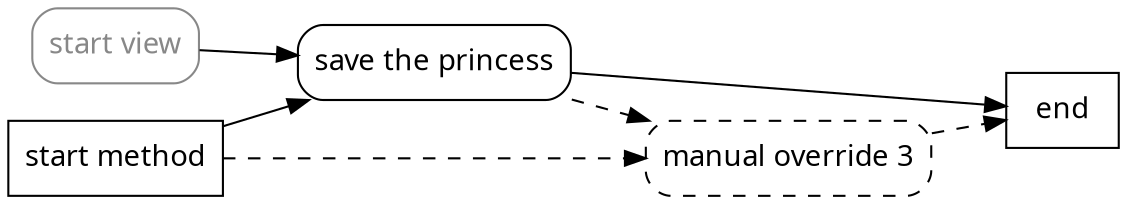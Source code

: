digraph {
	graph [rankdir=LR]
	node [fillcolor=white fontname="sans-serif" shape=rect style=filled]
	"save the princess" [color="#888888" fontcolor="#888888" style="filled, rounded"]
	"start view" [color="#888888" fontcolor="#888888" style="filled, rounded"]
	"start method" [color="#888888" fontcolor="#888888" style=filled]
	end [color="#888888" fontcolor="#888888" style=filled]
	"start view" -> "save the princess"
	"start method" -> "save the princess"
	"save the princess" -> end
	end [color=black fontcolor=black style=filled]
	"start method" [color=black fontcolor=black style=filled]
	"save the princess" [color=black fontcolor=black style="filled, rounded"]
	"start method" -> "manual override 3" [style=dashed]
	"manual override 3" [style="filled, rounded, dashed"]
	"save the princess" -> "manual override 3" [style=dashed]
	"manual override 3" -> end [style=dashed]
}
